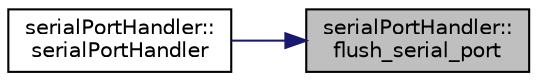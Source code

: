 digraph "serialPortHandler::flush_serial_port"
{
 // LATEX_PDF_SIZE
  edge [fontname="Helvetica",fontsize="10",labelfontname="Helvetica",labelfontsize="10"];
  node [fontname="Helvetica",fontsize="10",shape=record];
  rankdir="RL";
  Node1 [label="serialPortHandler::\lflush_serial_port",height=0.2,width=0.4,color="black", fillcolor="grey75", style="filled", fontcolor="black",tooltip="Flush a serial port's buffers."];
  Node1 -> Node2 [dir="back",color="midnightblue",fontsize="10",style="solid",fontname="Helvetica"];
  Node2 [label="serialPortHandler::\lserialPortHandler",height=0.2,width=0.4,color="black", fillcolor="white", style="filled",URL="$classserial_port_handler.html#affd079ff85834dd99d6cccdbde3eee44",tooltip="Construct a new serial Port Handler object that opens a serial port and performs a flush for both rec..."];
}
